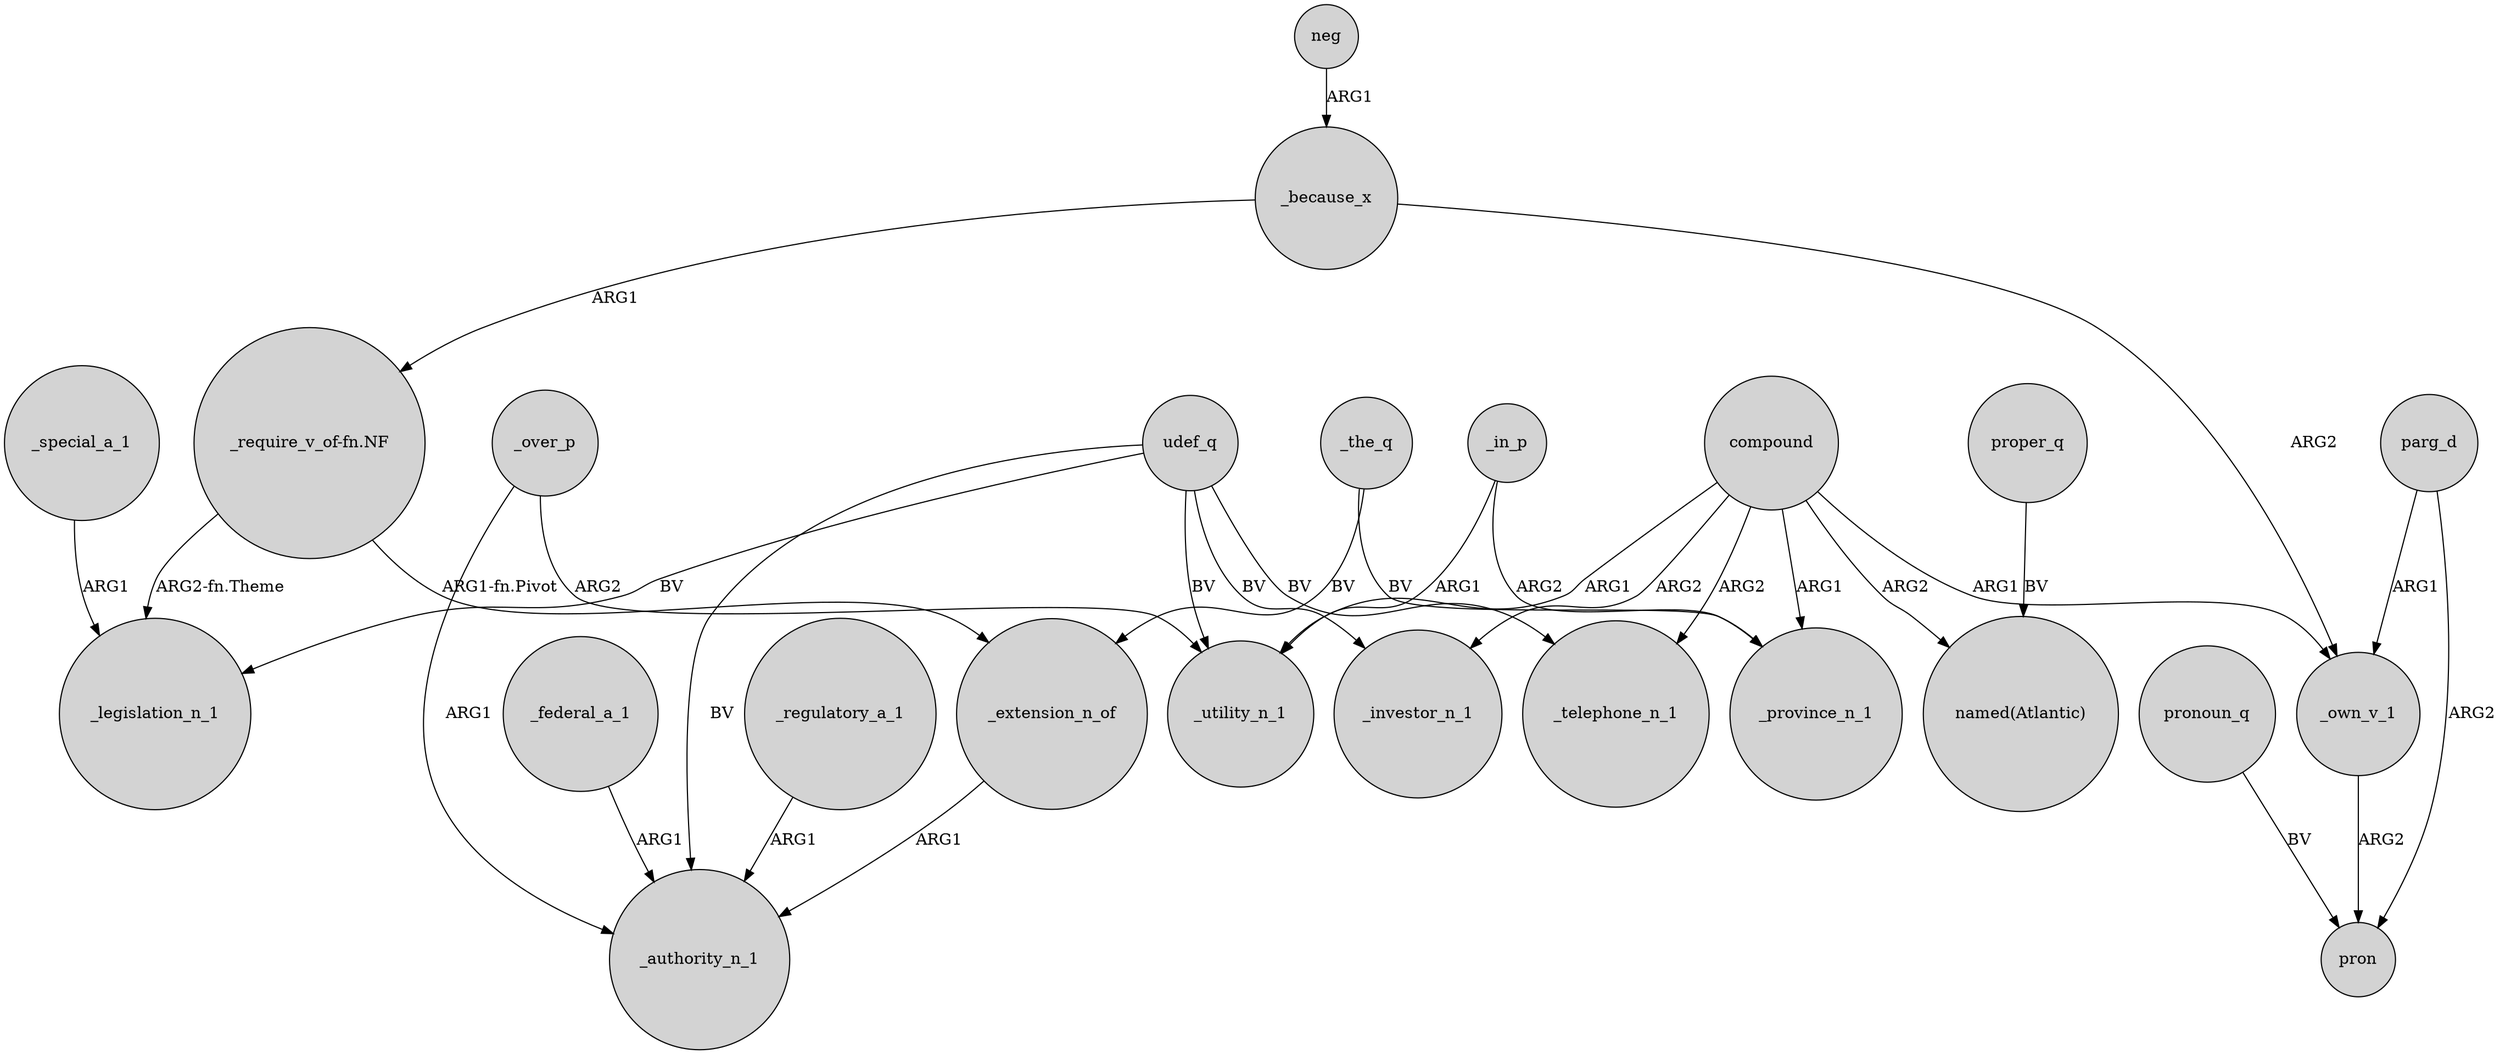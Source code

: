 digraph {
	node [shape=circle style=filled]
	_in_p -> _province_n_1 [label=ARG2]
	_because_x -> "_require_v_of-fn.NF" [label=ARG1]
	_extension_n_of -> _authority_n_1 [label=ARG1]
	compound -> _telephone_n_1 [label=ARG2]
	_because_x -> _own_v_1 [label=ARG2]
	"_require_v_of-fn.NF" -> _extension_n_of [label="ARG1-fn.Pivot"]
	udef_q -> _investor_n_1 [label=BV]
	parg_d -> _own_v_1 [label=ARG1]
	neg -> _because_x [label=ARG1]
	udef_q -> _telephone_n_1 [label=BV]
	_over_p -> _utility_n_1 [label=ARG2]
	_federal_a_1 -> _authority_n_1 [label=ARG1]
	udef_q -> _utility_n_1 [label=BV]
	compound -> _investor_n_1 [label=ARG2]
	compound -> "named(Atlantic)" [label=ARG2]
	proper_q -> "named(Atlantic)" [label=BV]
	compound -> _own_v_1 [label=ARG1]
	_the_q -> _province_n_1 [label=BV]
	parg_d -> pron [label=ARG2]
	_in_p -> _utility_n_1 [label=ARG1]
	_the_q -> _extension_n_of [label=BV]
	compound -> _province_n_1 [label=ARG1]
	pronoun_q -> pron [label=BV]
	udef_q -> _authority_n_1 [label=BV]
	"_require_v_of-fn.NF" -> _legislation_n_1 [label="ARG2-fn.Theme"]
	_regulatory_a_1 -> _authority_n_1 [label=ARG1]
	_over_p -> _authority_n_1 [label=ARG1]
	udef_q -> _legislation_n_1 [label=BV]
	compound -> _utility_n_1 [label=ARG1]
	_own_v_1 -> pron [label=ARG2]
	_special_a_1 -> _legislation_n_1 [label=ARG1]
}
